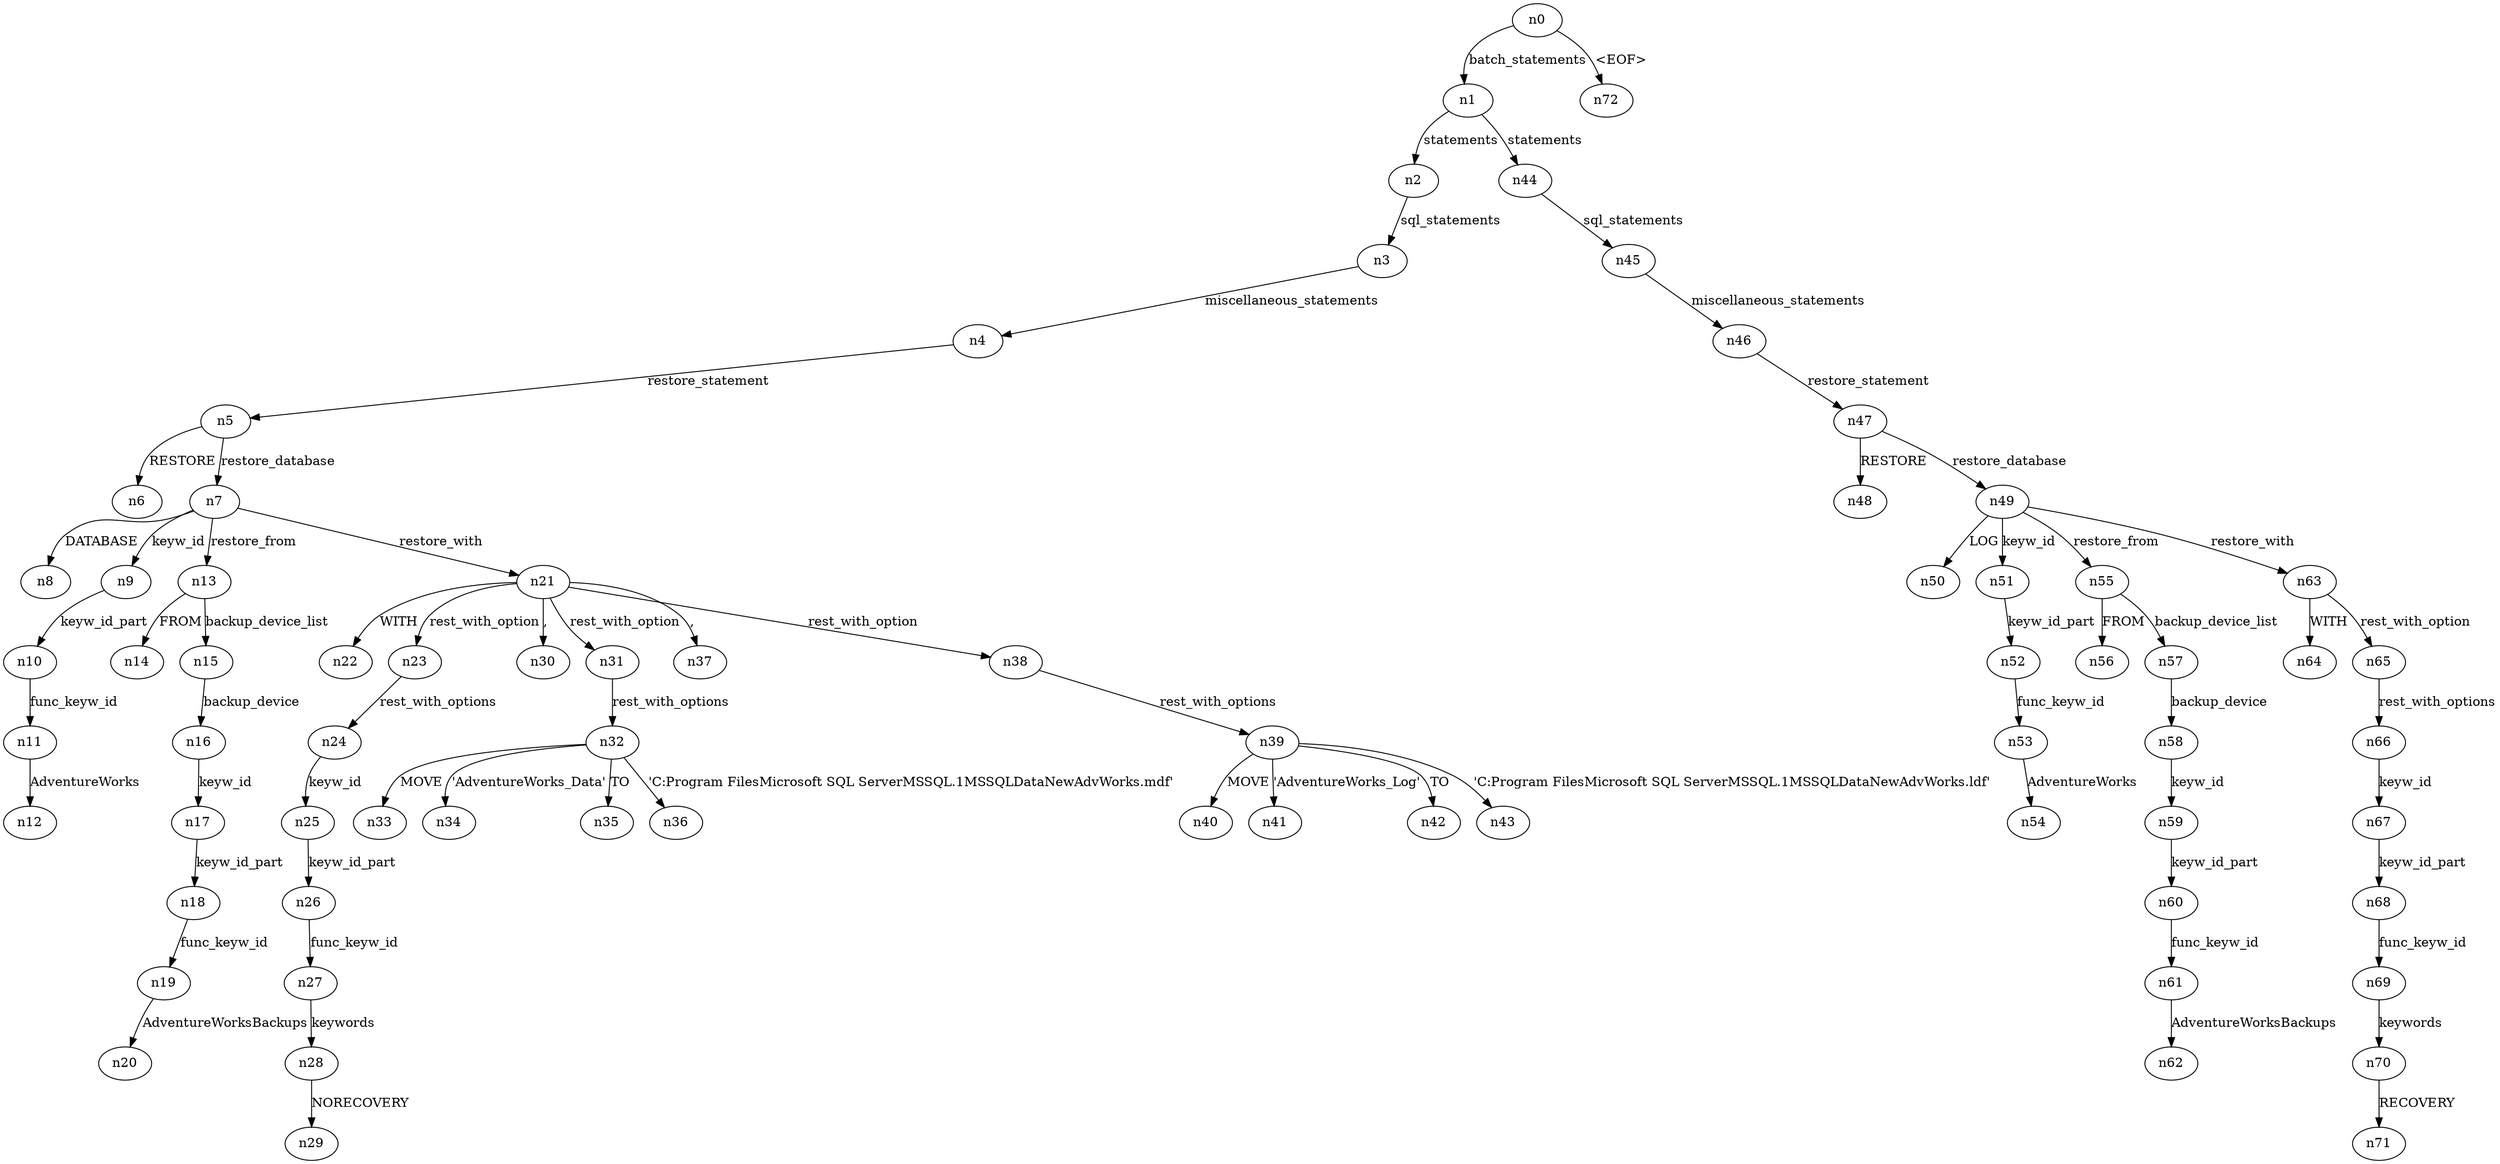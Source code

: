 digraph ParseTree {
  n0 -> n1 [label="batch_statements"];
  n1 -> n2 [label="statements"];
  n2 -> n3 [label="sql_statements"];
  n3 -> n4 [label="miscellaneous_statements"];
  n4 -> n5 [label="restore_statement"];
  n5 -> n6 [label="RESTORE"];
  n5 -> n7 [label="restore_database"];
  n7 -> n8 [label="DATABASE"];
  n7 -> n9 [label="keyw_id"];
  n9 -> n10 [label="keyw_id_part"];
  n10 -> n11 [label="func_keyw_id"];
  n11 -> n12 [label="AdventureWorks"];
  n7 -> n13 [label="restore_from"];
  n13 -> n14 [label="FROM"];
  n13 -> n15 [label="backup_device_list"];
  n15 -> n16 [label="backup_device"];
  n16 -> n17 [label="keyw_id"];
  n17 -> n18 [label="keyw_id_part"];
  n18 -> n19 [label="func_keyw_id"];
  n19 -> n20 [label="AdventureWorksBackups"];
  n7 -> n21 [label="restore_with"];
  n21 -> n22 [label="WITH"];
  n21 -> n23 [label="rest_with_option"];
  n23 -> n24 [label="rest_with_options"];
  n24 -> n25 [label="keyw_id"];
  n25 -> n26 [label="keyw_id_part"];
  n26 -> n27 [label="func_keyw_id"];
  n27 -> n28 [label="keywords"];
  n28 -> n29 [label="NORECOVERY"];
  n21 -> n30 [label=","];
  n21 -> n31 [label="rest_with_option"];
  n31 -> n32 [label="rest_with_options"];
  n32 -> n33 [label="MOVE"];
  n32 -> n34 [label="'AdventureWorks_Data'"];
  n32 -> n35 [label="TO"];
  n32 -> n36 [label="'C:\Program Files\Microsoft SQL Server\MSSQL.1\MSSQL\Data\NewAdvWorks.mdf'"];
  n21 -> n37 [label=","];
  n21 -> n38 [label="rest_with_option"];
  n38 -> n39 [label="rest_with_options"];
  n39 -> n40 [label="MOVE"];
  n39 -> n41 [label="'AdventureWorks_Log'"];
  n39 -> n42 [label="TO"];
  n39 -> n43 [label="'C:\Program Files\Microsoft SQL Server\MSSQL.1\MSSQL\Data\NewAdvWorks.ldf'"];
  n1 -> n44 [label="statements"];
  n44 -> n45 [label="sql_statements"];
  n45 -> n46 [label="miscellaneous_statements"];
  n46 -> n47 [label="restore_statement"];
  n47 -> n48 [label="RESTORE"];
  n47 -> n49 [label="restore_database"];
  n49 -> n50 [label="LOG"];
  n49 -> n51 [label="keyw_id"];
  n51 -> n52 [label="keyw_id_part"];
  n52 -> n53 [label="func_keyw_id"];
  n53 -> n54 [label="AdventureWorks"];
  n49 -> n55 [label="restore_from"];
  n55 -> n56 [label="FROM"];
  n55 -> n57 [label="backup_device_list"];
  n57 -> n58 [label="backup_device"];
  n58 -> n59 [label="keyw_id"];
  n59 -> n60 [label="keyw_id_part"];
  n60 -> n61 [label="func_keyw_id"];
  n61 -> n62 [label="AdventureWorksBackups"];
  n49 -> n63 [label="restore_with"];
  n63 -> n64 [label="WITH"];
  n63 -> n65 [label="rest_with_option"];
  n65 -> n66 [label="rest_with_options"];
  n66 -> n67 [label="keyw_id"];
  n67 -> n68 [label="keyw_id_part"];
  n68 -> n69 [label="func_keyw_id"];
  n69 -> n70 [label="keywords"];
  n70 -> n71 [label="RECOVERY"];
  n0 -> n72 [label="<EOF>"];
}